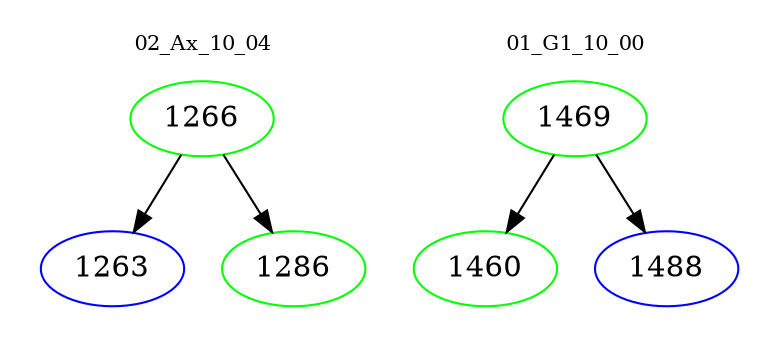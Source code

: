 digraph{
subgraph cluster_0 {
color = white
label = "02_Ax_10_04";
fontsize=10;
T0_1266 [label="1266", color="green"]
T0_1266 -> T0_1263 [color="black"]
T0_1263 [label="1263", color="blue"]
T0_1266 -> T0_1286 [color="black"]
T0_1286 [label="1286", color="green"]
}
subgraph cluster_1 {
color = white
label = "01_G1_10_00";
fontsize=10;
T1_1469 [label="1469", color="green"]
T1_1469 -> T1_1460 [color="black"]
T1_1460 [label="1460", color="green"]
T1_1469 -> T1_1488 [color="black"]
T1_1488 [label="1488", color="blue"]
}
}
